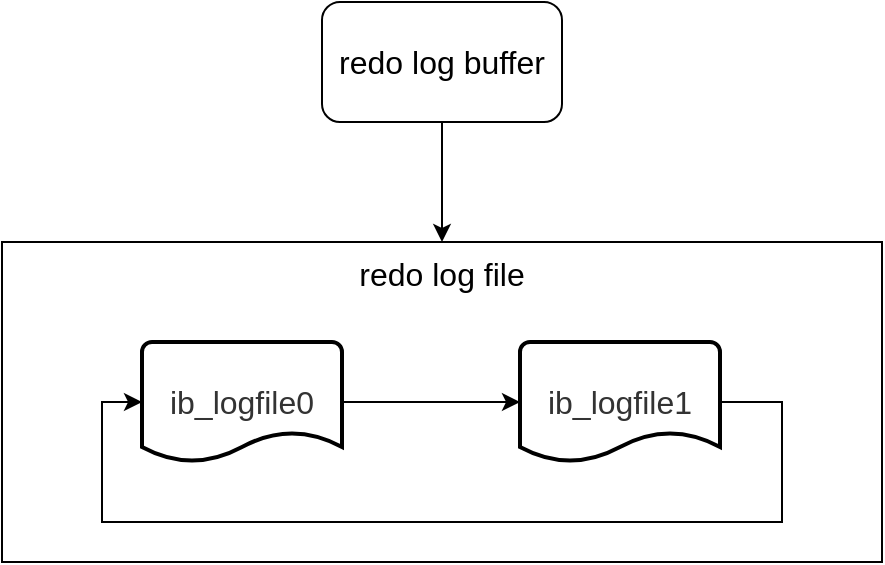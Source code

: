 <mxfile version="20.0.1" type="github">
  <diagram id="SPF4bl__4cPRsVLuZ7SP" name="Page-1">
    <mxGraphModel dx="916" dy="772" grid="1" gridSize="10" guides="1" tooltips="1" connect="1" arrows="1" fold="1" page="1" pageScale="1" pageWidth="827" pageHeight="1169" math="0" shadow="0">
      <root>
        <mxCell id="0" />
        <mxCell id="1" parent="0" />
        <mxCell id="tFhsLO-X5YyHum3ezjBZ-6" value="redo log file" style="rounded=0;whiteSpace=wrap;html=1;fontSize=16;verticalAlign=top;" vertex="1" parent="1">
          <mxGeometry x="100" y="190" width="440" height="160" as="geometry" />
        </mxCell>
        <mxCell id="tFhsLO-X5YyHum3ezjBZ-8" style="edgeStyle=orthogonalEdgeStyle;rounded=0;orthogonalLoop=1;jettySize=auto;html=1;entryX=0.5;entryY=0;entryDx=0;entryDy=0;fontSize=16;" edge="1" parent="1" source="tFhsLO-X5YyHum3ezjBZ-5" target="tFhsLO-X5YyHum3ezjBZ-6">
          <mxGeometry relative="1" as="geometry" />
        </mxCell>
        <mxCell id="tFhsLO-X5YyHum3ezjBZ-5" value="redo log buffer" style="rounded=1;whiteSpace=wrap;html=1;fontSize=16;" vertex="1" parent="1">
          <mxGeometry x="260" y="70" width="120" height="60" as="geometry" />
        </mxCell>
        <mxCell id="tFhsLO-X5YyHum3ezjBZ-14" style="edgeStyle=orthogonalEdgeStyle;rounded=0;orthogonalLoop=1;jettySize=auto;html=1;fontSize=16;" edge="1" parent="1" source="tFhsLO-X5YyHum3ezjBZ-10" target="tFhsLO-X5YyHum3ezjBZ-13">
          <mxGeometry relative="1" as="geometry" />
        </mxCell>
        <mxCell id="tFhsLO-X5YyHum3ezjBZ-10" value="&lt;span style=&quot;color: rgb(51, 51, 51);&quot;&gt;ib_logfile0&lt;/span&gt;" style="strokeWidth=2;html=1;shape=mxgraph.flowchart.document2;whiteSpace=wrap;size=0.25;fontSize=16;" vertex="1" parent="1">
          <mxGeometry x="170" y="240" width="100" height="60" as="geometry" />
        </mxCell>
        <mxCell id="tFhsLO-X5YyHum3ezjBZ-15" style="edgeStyle=orthogonalEdgeStyle;rounded=0;orthogonalLoop=1;jettySize=auto;html=1;entryX=0;entryY=0.5;entryDx=0;entryDy=0;entryPerimeter=0;fontSize=16;" edge="1" parent="1" source="tFhsLO-X5YyHum3ezjBZ-13" target="tFhsLO-X5YyHum3ezjBZ-10">
          <mxGeometry relative="1" as="geometry">
            <Array as="points">
              <mxPoint x="490" y="270" />
              <mxPoint x="490" y="330" />
              <mxPoint x="150" y="330" />
              <mxPoint x="150" y="270" />
            </Array>
          </mxGeometry>
        </mxCell>
        <mxCell id="tFhsLO-X5YyHum3ezjBZ-13" value="&lt;span style=&quot;color: rgb(51, 51, 51);&quot;&gt;ib_logfile1&lt;/span&gt;" style="strokeWidth=2;html=1;shape=mxgraph.flowchart.document2;whiteSpace=wrap;size=0.25;fontSize=16;" vertex="1" parent="1">
          <mxGeometry x="359" y="240" width="100" height="60" as="geometry" />
        </mxCell>
      </root>
    </mxGraphModel>
  </diagram>
</mxfile>
